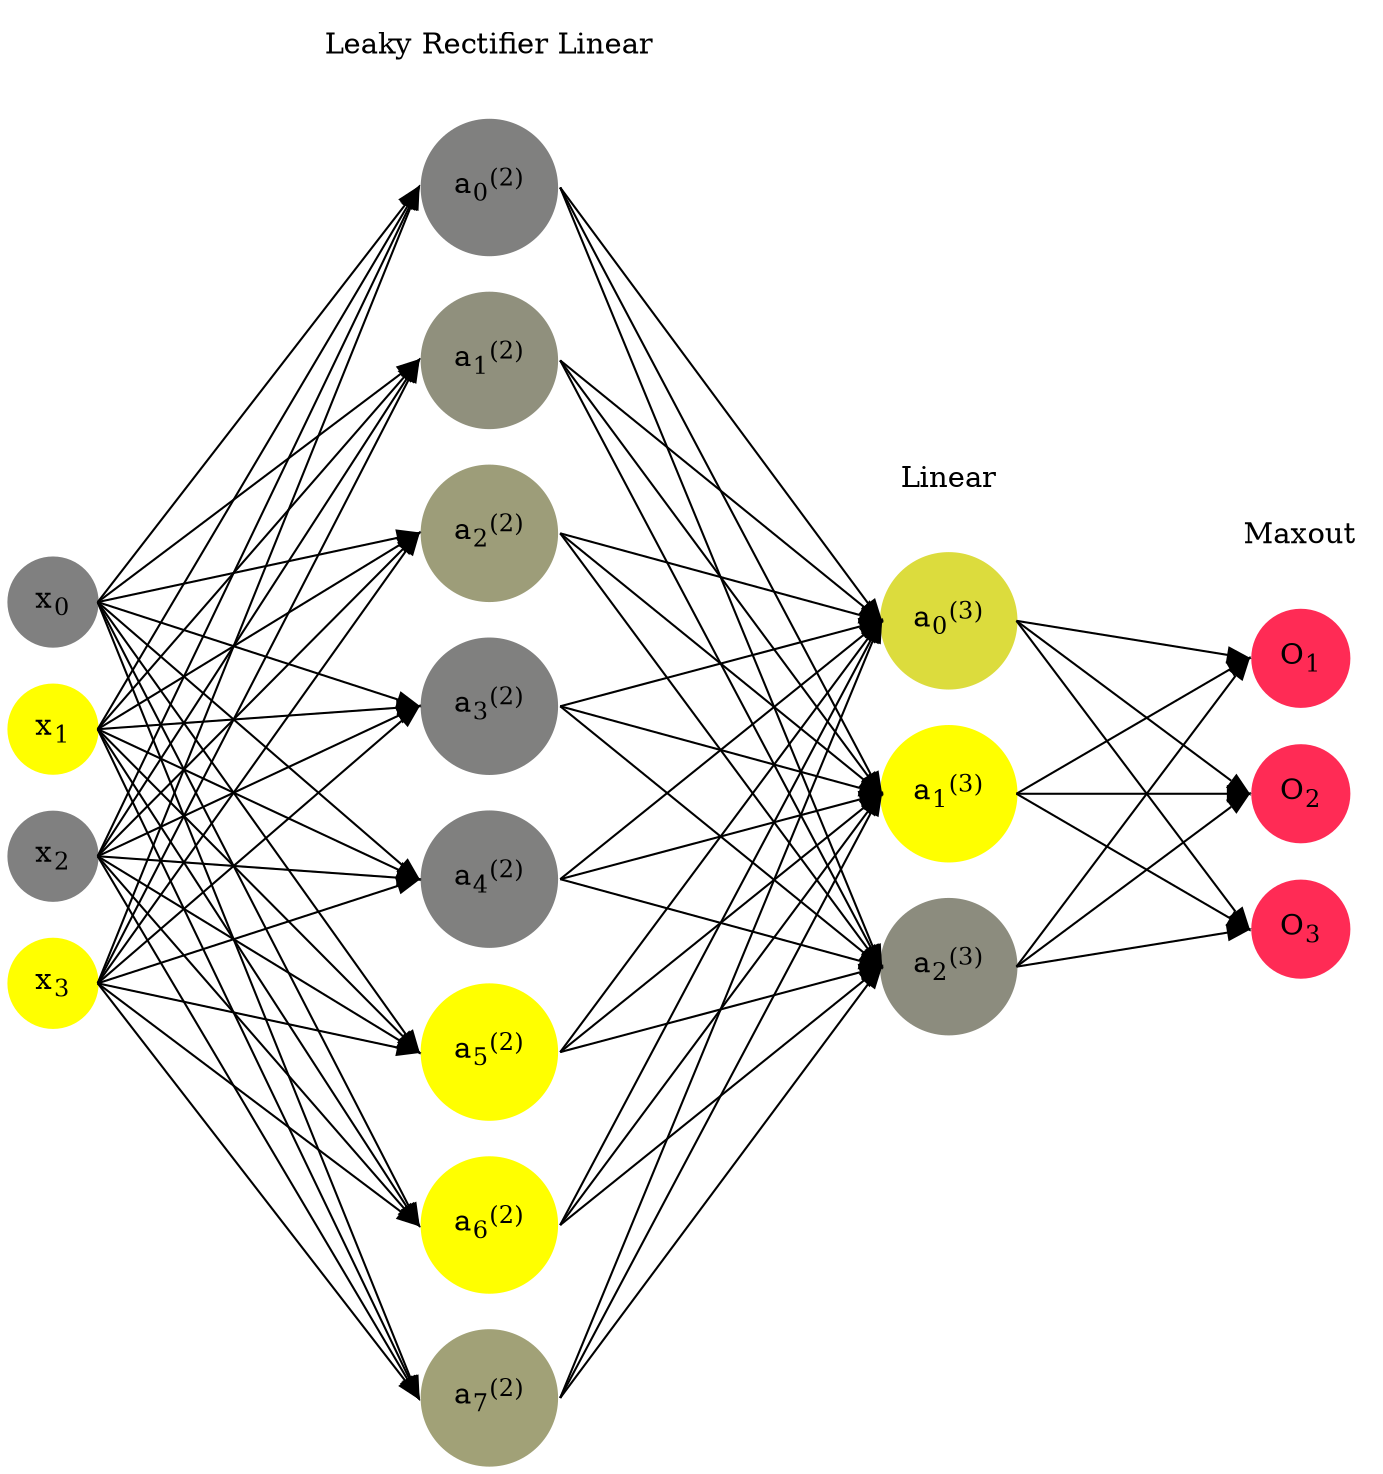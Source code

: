 digraph G {
	rankdir = LR;
	splines=false;
	edge[style=invis];
	ranksep= 1.4;
	{
	node [shape=circle, color="0.1667, 0.0, 0.5", style=filled, fillcolor="0.1667, 0.0, 0.5"];
	x0 [label=<x<sub>0</sub>>];
	}
	{
	node [shape=circle, color="0.1667, 1.0, 1.0", style=filled, fillcolor="0.1667, 1.0, 1.0"];
	x1 [label=<x<sub>1</sub>>];
	}
	{
	node [shape=circle, color="0.1667, 0.0, 0.5", style=filled, fillcolor="0.1667, 0.0, 0.5"];
	x2 [label=<x<sub>2</sub>>];
	}
	{
	node [shape=circle, color="0.1667, 1.0, 1.0", style=filled, fillcolor="0.1667, 1.0, 1.0"];
	x3 [label=<x<sub>3</sub>>];
	}
	{
	node [shape=circle, color="0.1667, 0.000741, 0.500370", style=filled, fillcolor="0.1667, 0.000741, 0.500370"];
	a02 [label=<a<sub>0</sub><sup>(2)</sup>>];
	}
	{
	node [shape=circle, color="0.1667, 0.126620, 0.563310", style=filled, fillcolor="0.1667, 0.126620, 0.563310"];
	a12 [label=<a<sub>1</sub><sup>(2)</sup>>];
	}
	{
	node [shape=circle, color="0.1667, 0.227052, 0.613526", style=filled, fillcolor="0.1667, 0.227052, 0.613526"];
	a22 [label=<a<sub>2</sub><sup>(2)</sup>>];
	}
	{
	node [shape=circle, color="0.1667, 0.000014, 0.500007", style=filled, fillcolor="0.1667, 0.000014, 0.500007"];
	a32 [label=<a<sub>3</sub><sup>(2)</sup>>];
	}
	{
	node [shape=circle, color="0.1667, 0.000040, 0.500020", style=filled, fillcolor="0.1667, 0.000040, 0.500020"];
	a42 [label=<a<sub>4</sub><sup>(2)</sup>>];
	}
	{
	node [shape=circle, color="0.1667, 2.271992, 1.635996", style=filled, fillcolor="0.1667, 2.271992, 1.635996"];
	a52 [label=<a<sub>5</sub><sup>(2)</sup>>];
	}
	{
	node [shape=circle, color="0.1667, 2.379955, 1.689977", style=filled, fillcolor="0.1667, 2.379955, 1.689977"];
	a62 [label=<a<sub>6</sub><sup>(2)</sup>>];
	}
	{
	node [shape=circle, color="0.1667, 0.257986, 0.628993", style=filled, fillcolor="0.1667, 0.257986, 0.628993"];
	a72 [label=<a<sub>7</sub><sup>(2)</sup>>];
	}
	{
	node [shape=circle, color="0.1667, 0.723269, 0.861635", style=filled, fillcolor="0.1667, 0.723269, 0.861635"];
	a03 [label=<a<sub>0</sub><sup>(3)</sup>>];
	}
	{
	node [shape=circle, color="0.1667, 1.778289, 1.389144", style=filled, fillcolor="0.1667, 1.778289, 1.389144"];
	a13 [label=<a<sub>1</sub><sup>(3)</sup>>];
	}
	{
	node [shape=circle, color="0.1667, 0.097429, 0.548714", style=filled, fillcolor="0.1667, 0.097429, 0.548714"];
	a23 [label=<a<sub>2</sub><sup>(3)</sup>>];
	}
	{
	node [shape=circle, color="0.9667, 0.83, 1.0", style=filled, fillcolor="0.9667, 0.83, 1.0"];
	O1 [label=<O<sub>1</sub>>];
	}
	{
	node [shape=circle, color="0.9667, 0.83, 1.0", style=filled, fillcolor="0.9667, 0.83, 1.0"];
	O2 [label=<O<sub>2</sub>>];
	}
	{
	node [shape=circle, color="0.9667, 0.83, 1.0", style=filled, fillcolor="0.9667, 0.83, 1.0"];
	O3 [label=<O<sub>3</sub>>];
	}
	{
	rank=same;
	x0->x1->x2->x3;
	}
	{
	rank=same;
	a02->a12->a22->a32->a42->a52->a62->a72;
	}
	{
	rank=same;
	a03->a13->a23;
	}
	{
	rank=same;
	O1->O2->O3;
	}
	l1 [shape=plaintext,label="Leaky Rectifier Linear"];
	l1->a02;
	{rank=same; l1;a02};
	l2 [shape=plaintext,label="Linear"];
	l2->a03;
	{rank=same; l2;a03};
	l3 [shape=plaintext,label="Maxout"];
	l3->O1;
	{rank=same; l3;O1};
edge[style=solid, tailport=e, headport=w];
	{x0;x1;x2;x3} -> {a02;a12;a22;a32;a42;a52;a62;a72};
	{a02;a12;a22;a32;a42;a52;a62;a72} -> {a03;a13;a23};
	{a03;a13;a23} -> {O1,O2,O3};
}